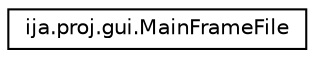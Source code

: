digraph "Graphical Class Hierarchy"
{
  edge [fontname="Helvetica",fontsize="10",labelfontname="Helvetica",labelfontsize="10"];
  node [fontname="Helvetica",fontsize="10",shape=record];
  rankdir="LR";
  Node1 [label="ija.proj.gui.MainFrameFile",height=0.2,width=0.4,color="black", fillcolor="white", style="filled",URL="$classija_1_1proj_1_1gui_1_1MainFrameFile.html"];
}

